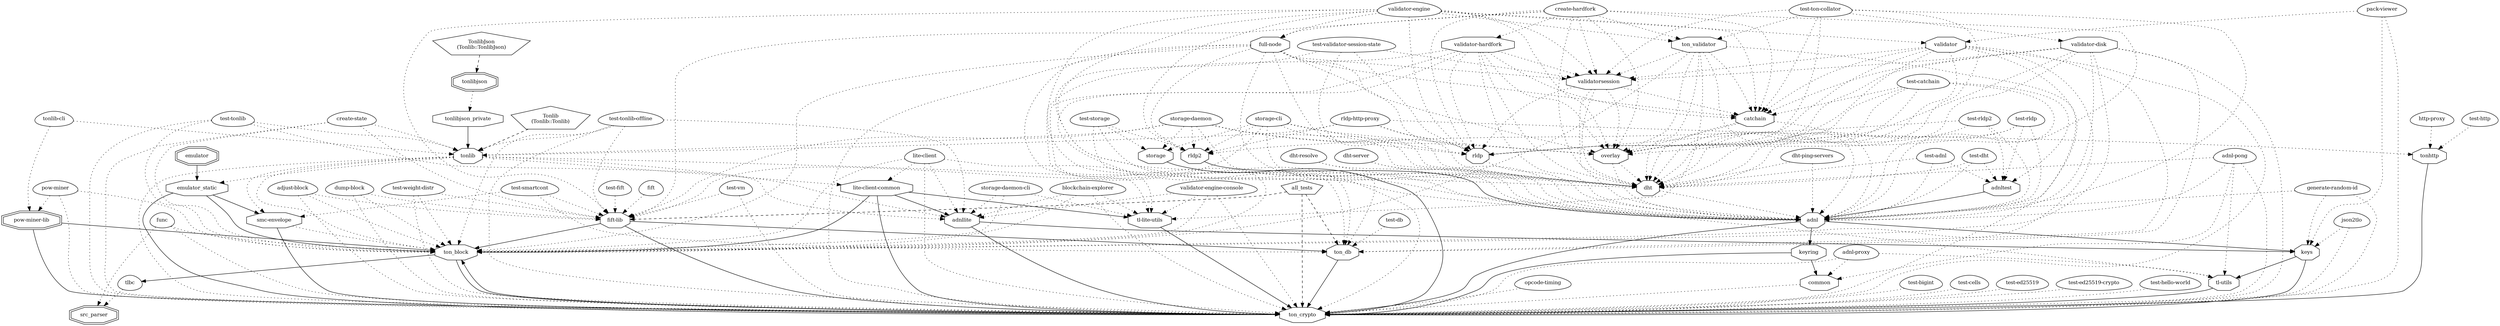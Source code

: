 digraph "src_parser" {
node [
  fontsize = "12"
];
    "node17" [ label = "src_parser", shape = doubleoctagon ];
    "node16" [ label = "tlbc", shape = egg ];
    "node16" -> "node17" [ style = dotted ] // tlbc -> src_parser
    "node15" [ label = "ton_block", shape = octagon ];
    "node15" -> "node16"  // ton_block -> tlbc
    "node13" [ label = "ton_crypto", shape = octagon ];
    "node13" -> "node15"  // ton_crypto -> ton_block
    "node15" [ label = "ton_block", shape = octagon ];
    "node15" -> "node13"  // ton_block -> ton_crypto
    "node9" [ label = "tl-utils", shape = octagon ];
    "node9" -> "node13"  // tl-utils -> ton_crypto
    "node3" [ label = "keys", shape = octagon ];
    "node3" -> "node9"  // keys -> tl-utils
    "node2" [ label = "adnllite", shape = octagon ];
    "node2" -> "node3"  // adnllite -> keys
    "node1" [ label = "tonlib", shape = octagon ];
    "node1" -> "node2" [ style = dotted ] // tonlib -> adnllite
    "node0" [ label = "Tonlib\n(Tonlib::Tonlib)", shape = pentagon ];
    "node0" -> "node1" [ style = dashed ] // Tonlib -> tonlib
    "node35" [ label = "tonlibjson_private", shape = octagon ];
    "node35" -> "node1"  // tonlibjson_private -> tonlib
    "node34" [ label = "tonlibjson", shape = doubleoctagon ];
    "node34" -> "node35" [ style = dotted ] // tonlibjson -> tonlibjson_private
    "node33" [ label = "TonlibJson\n(Tonlib::TonlibJson)", shape = pentagon ];
    "node33" -> "node34" [ style = dashed ] // TonlibJson -> tonlibjson
    "node64" [ label = "create-state", shape = egg ];
    "node64" -> "node1" [ style = dotted ] // create-state -> tonlib
    "node90" [ label = "rldp-http-proxy", shape = egg ];
    "node90" -> "node1" [ style = dotted ] // rldp-http-proxy -> tonlib
    "node94" [ label = "storage-daemon", shape = egg ];
    "node94" -> "node1" [ style = dotted ] // storage-daemon -> tonlib
    "node122" [ label = "test-tonlib", shape = egg ];
    "node122" -> "node1" [ style = dotted ] // test-tonlib -> tonlib
    "node123" [ label = "test-tonlib-offline", shape = egg ];
    "node123" -> "node1" [ style = dotted ] // test-tonlib-offline -> tonlib
    "node127" [ label = "tonlib-cli", shape = egg ];
    "node127" -> "node1" [ style = dotted ] // tonlib-cli -> tonlib
    "node30" [ label = "lite-client-common", shape = octagon ];
    "node30" -> "node2"  // lite-client-common -> adnllite
    "node1" [ label = "tonlib", shape = octagon ];
    "node1" -> "node30" [ style = dotted ] // tonlib -> lite-client-common
    "node82" [ label = "lite-client", shape = egg ];
    "node82" -> "node30" [ style = dotted ] // lite-client -> lite-client-common
    "node51" [ label = "blockchain-explorer", shape = egg ];
    "node51" -> "node2" [ style = dotted ] // blockchain-explorer -> adnllite
    "node82" [ label = "lite-client", shape = egg ];
    "node82" -> "node2" [ style = dotted ] // lite-client -> adnllite
    "node95" [ label = "storage-daemon-cli", shape = egg ];
    "node95" -> "node2" [ style = dotted ] // storage-daemon-cli -> adnllite
    "node122" [ label = "test-tonlib", shape = egg ];
    "node122" -> "node2" [ style = dotted ] // test-tonlib -> adnllite
    "node123" [ label = "test-tonlib-offline", shape = egg ];
    "node123" -> "node2" [ style = dotted ] // test-tonlib-offline -> adnllite
    "node132" [ label = "validator-engine-console", shape = egg ];
    "node132" -> "node2" [ style = dotted ] // validator-engine-console -> adnllite
    "node38" [ label = "adnl", shape = octagon ];
    "node38" -> "node3"  // adnl -> keys
    "node41" [ label = "adnl-pong", shape = egg ];
    "node41" -> "node38" [ style = dotted ] // adnl-pong -> adnl
    "node42" [ label = "dht", shape = octagon ];
    "node42" -> "node38" [ style = dotted ] // dht -> adnl
    "node41" [ label = "adnl-pong", shape = egg ];
    "node41" -> "node42" [ style = dotted ] // adnl-pong -> dht
    "node53" [ label = "catchain", shape = octagon ];
    "node53" -> "node42" [ style = dotted ] // catchain -> dht
    "node56" [ label = "create-hardfork", shape = egg ];
    "node56" -> "node53" [ style = dotted ] // create-hardfork -> catchain
    "node57" [ label = "full-node", shape = octagon ];
    "node57" -> "node53" [ style = dotted ] // full-node -> catchain
    "node56" [ label = "create-hardfork", shape = egg ];
    "node56" -> "node57" [ style = dotted ] // create-hardfork -> full-node
    "node131" [ label = "validator-engine", shape = egg ];
    "node131" -> "node57" [ style = dotted ] // validator-engine -> full-node
    "node60" [ label = "validatorsession", shape = octagon ];
    "node60" -> "node53" [ style = dotted ] // validatorsession -> catchain
    "node57" [ label = "full-node", shape = octagon ];
    "node57" -> "node60" [ style = dotted ] // full-node -> validatorsession
    "node62" [ label = "ton_validator", shape = octagon ];
    "node62" -> "node60" [ style = dotted ] // ton_validator -> validatorsession
    "node56" [ label = "create-hardfork", shape = egg ];
    "node56" -> "node62" [ style = dotted ] // create-hardfork -> ton_validator
    "node120" [ label = "test-ton-collator", shape = egg ];
    "node120" -> "node62" [ style = dotted ] // test-ton-collator -> ton_validator
    "node131" [ label = "validator-engine", shape = egg ];
    "node131" -> "node62" [ style = dotted ] // validator-engine -> ton_validator
    "node63" [ label = "validator-hardfork", shape = octagon ];
    "node63" -> "node60" [ style = dotted ] // validator-hardfork -> validatorsession
    "node56" [ label = "create-hardfork", shape = egg ];
    "node56" -> "node63" [ style = dotted ] // create-hardfork -> validator-hardfork
    "node56" [ label = "create-hardfork", shape = egg ];
    "node56" -> "node60" [ style = dotted ] // create-hardfork -> validatorsession
    "node86" [ label = "validator", shape = octagon ];
    "node86" -> "node60" [ style = dotted ] // validator -> validatorsession
    "node85" [ label = "pack-viewer", shape = egg ];
    "node85" -> "node86" [ style = dotted ] // pack-viewer -> validator
    "node131" [ label = "validator-engine", shape = egg ];
    "node131" -> "node86" [ style = dotted ] // validator-engine -> validator
    "node121" [ label = "validator-disk", shape = octagon ];
    "node121" -> "node60" [ style = dotted ] // validator-disk -> validatorsession
    "node120" [ label = "test-ton-collator", shape = egg ];
    "node120" -> "node121" [ style = dotted ] // test-ton-collator -> validator-disk
    "node120" [ label = "test-ton-collator", shape = egg ];
    "node120" -> "node60" [ style = dotted ] // test-ton-collator -> validatorsession
    "node124" [ label = "test-validator-session-state", shape = egg ];
    "node124" -> "node60" [ style = dotted ] // test-validator-session-state -> validatorsession
    "node131" [ label = "validator-engine", shape = egg ];
    "node131" -> "node60" [ style = dotted ] // validator-engine -> validatorsession
    "node62" [ label = "ton_validator", shape = octagon ];
    "node62" -> "node53" [ style = dotted ] // ton_validator -> catchain
    "node63" [ label = "validator-hardfork", shape = octagon ];
    "node63" -> "node53" [ style = dotted ] // validator-hardfork -> catchain
    "node86" [ label = "validator", shape = octagon ];
    "node86" -> "node53" [ style = dotted ] // validator -> catchain
    "node101" [ label = "test-catchain", shape = egg ];
    "node101" -> "node53" [ style = dotted ] // test-catchain -> catchain
    "node120" [ label = "test-ton-collator", shape = egg ];
    "node120" -> "node53" [ style = dotted ] // test-ton-collator -> catchain
    "node121" [ label = "validator-disk", shape = octagon ];
    "node121" -> "node53" [ style = dotted ] // validator-disk -> catchain
    "node131" [ label = "validator-engine", shape = egg ];
    "node131" -> "node53" [ style = dotted ] // validator-engine -> catchain
    "node54" [ label = "overlay", shape = octagon ];
    "node54" -> "node42" [ style = dotted ] // overlay -> dht
    "node53" [ label = "catchain", shape = octagon ];
    "node53" -> "node54" [ style = dotted ] // catchain -> overlay
    "node57" [ label = "full-node", shape = octagon ];
    "node57" -> "node54" [ style = dotted ] // full-node -> overlay
    "node60" [ label = "validatorsession", shape = octagon ];
    "node60" -> "node54" [ style = dotted ] // validatorsession -> overlay
    "node56" [ label = "create-hardfork", shape = egg ];
    "node56" -> "node54" [ style = dotted ] // create-hardfork -> overlay
    "node62" [ label = "ton_validator", shape = octagon ];
    "node62" -> "node54" [ style = dotted ] // ton_validator -> overlay
    "node63" [ label = "validator-hardfork", shape = octagon ];
    "node63" -> "node54" [ style = dotted ] // validator-hardfork -> overlay
    "node86" [ label = "validator", shape = octagon ];
    "node86" -> "node54" [ style = dotted ] // validator -> overlay
    "node93" [ label = "storage-cli", shape = egg ];
    "node93" -> "node54" [ style = dotted ] // storage-cli -> overlay
    "node94" [ label = "storage-daemon", shape = egg ];
    "node94" -> "node54" [ style = dotted ] // storage-daemon -> overlay
    "node101" [ label = "test-catchain", shape = egg ];
    "node101" -> "node54" [ style = dotted ] // test-catchain -> overlay
    "node120" [ label = "test-ton-collator", shape = egg ];
    "node120" -> "node54" [ style = dotted ] // test-ton-collator -> overlay
    "node121" [ label = "validator-disk", shape = octagon ];
    "node121" -> "node54" [ style = dotted ] // validator-disk -> overlay
    "node131" [ label = "validator-engine", shape = egg ];
    "node131" -> "node54" [ style = dotted ] // validator-engine -> overlay
    "node56" [ label = "create-hardfork", shape = egg ];
    "node56" -> "node42" [ style = dotted ] // create-hardfork -> dht
    "node57" [ label = "full-node", shape = octagon ];
    "node57" -> "node42" [ style = dotted ] // full-node -> dht
    "node60" [ label = "validatorsession", shape = octagon ];
    "node60" -> "node42" [ style = dotted ] // validatorsession -> dht
    "node62" [ label = "ton_validator", shape = octagon ];
    "node62" -> "node42" [ style = dotted ] // ton_validator -> dht
    "node63" [ label = "validator-hardfork", shape = octagon ];
    "node63" -> "node42" [ style = dotted ] // validator-hardfork -> dht
    "node66" [ label = "dht-ping-servers", shape = egg ];
    "node66" -> "node42" [ style = dotted ] // dht-ping-servers -> dht
    "node68" [ label = "dht-resolve", shape = egg ];
    "node68" -> "node42" [ style = dotted ] // dht-resolve -> dht
    "node69" [ label = "dht-server", shape = egg ];
    "node69" -> "node42" [ style = dotted ] // dht-server -> dht
    "node86" [ label = "validator", shape = octagon ];
    "node86" -> "node42" [ style = dotted ] // validator -> dht
    "node90" [ label = "rldp-http-proxy", shape = egg ];
    "node90" -> "node42" [ style = dotted ] // rldp-http-proxy -> dht
    "node93" [ label = "storage-cli", shape = egg ];
    "node93" -> "node42" [ style = dotted ] // storage-cli -> dht
    "node94" [ label = "storage-daemon", shape = egg ];
    "node94" -> "node42" [ style = dotted ] // storage-daemon -> dht
    "node99" [ label = "test-adnl", shape = egg ];
    "node99" -> "node42" [ style = dotted ] // test-adnl -> dht
    "node101" [ label = "test-catchain", shape = egg ];
    "node101" -> "node42" [ style = dotted ] // test-catchain -> dht
    "node104" [ label = "test-dht", shape = egg ];
    "node104" -> "node42" [ style = dotted ] // test-dht -> dht
    "node112" [ label = "test-rldp", shape = egg ];
    "node112" -> "node42" [ style = dotted ] // test-rldp -> dht
    "node113" [ label = "test-rldp2", shape = egg ];
    "node113" -> "node42" [ style = dotted ] // test-rldp2 -> dht
    "node120" [ label = "test-ton-collator", shape = egg ];
    "node120" -> "node42" [ style = dotted ] // test-ton-collator -> dht
    "node121" [ label = "validator-disk", shape = octagon ];
    "node121" -> "node42" [ style = dotted ] // validator-disk -> dht
    "node124" [ label = "test-validator-session-state", shape = egg ];
    "node124" -> "node42" [ style = dotted ] // test-validator-session-state -> dht
    "node131" [ label = "validator-engine", shape = egg ];
    "node131" -> "node42" [ style = dotted ] // validator-engine -> dht
    "node44" [ label = "adnltest", shape = octagon ];
    "node44" -> "node38"  // adnltest -> adnl
    "node99" [ label = "test-adnl", shape = egg ];
    "node99" -> "node44" [ style = dotted ] // test-adnl -> adnltest
    "node101" [ label = "test-catchain", shape = egg ];
    "node101" -> "node44" [ style = dotted ] // test-catchain -> adnltest
    "node104" [ label = "test-dht", shape = egg ];
    "node104" -> "node44" [ style = dotted ] // test-dht -> adnltest
    "node112" [ label = "test-rldp", shape = egg ];
    "node112" -> "node44" [ style = dotted ] // test-rldp -> adnltest
    "node113" [ label = "test-rldp2", shape = egg ];
    "node113" -> "node44" [ style = dotted ] // test-rldp2 -> adnltest
    "node53" [ label = "catchain", shape = octagon ];
    "node53" -> "node38" [ style = dotted ] // catchain -> adnl
    "node54" [ label = "overlay", shape = octagon ];
    "node54" -> "node38" [ style = dotted ] // overlay -> adnl
    "node56" [ label = "create-hardfork", shape = egg ];
    "node56" -> "node38" [ style = dotted ] // create-hardfork -> adnl
    "node57" [ label = "full-node", shape = octagon ];
    "node57" -> "node38" [ style = dotted ] // full-node -> adnl
    "node58" [ label = "rldp", shape = octagon ];
    "node58" -> "node38" [ style = dotted ] // rldp -> adnl
    "node57" [ label = "full-node", shape = octagon ];
    "node57" -> "node58" [ style = dotted ] // full-node -> rldp
    "node60" [ label = "validatorsession", shape = octagon ];
    "node60" -> "node58" [ style = dotted ] // validatorsession -> rldp
    "node56" [ label = "create-hardfork", shape = egg ];
    "node56" -> "node58" [ style = dotted ] // create-hardfork -> rldp
    "node63" [ label = "validator-hardfork", shape = octagon ];
    "node63" -> "node58" [ style = dotted ] // validator-hardfork -> rldp
    "node86" [ label = "validator", shape = octagon ];
    "node86" -> "node58" [ style = dotted ] // validator -> rldp
    "node90" [ label = "rldp-http-proxy", shape = egg ];
    "node90" -> "node58" [ style = dotted ] // rldp-http-proxy -> rldp
    "node93" [ label = "storage-cli", shape = egg ];
    "node93" -> "node58" [ style = dotted ] // storage-cli -> rldp
    "node94" [ label = "storage-daemon", shape = egg ];
    "node94" -> "node58" [ style = dotted ] // storage-daemon -> rldp
    "node101" [ label = "test-catchain", shape = egg ];
    "node101" -> "node58" [ style = dotted ] // test-catchain -> rldp
    "node112" [ label = "test-rldp", shape = egg ];
    "node112" -> "node58" [ style = dotted ] // test-rldp -> rldp
    "node121" [ label = "validator-disk", shape = octagon ];
    "node121" -> "node58" [ style = dotted ] // validator-disk -> rldp
    "node124" [ label = "test-validator-session-state", shape = egg ];
    "node124" -> "node58" [ style = dotted ] // test-validator-session-state -> rldp
    "node131" [ label = "validator-engine", shape = egg ];
    "node131" -> "node58" [ style = dotted ] // validator-engine -> rldp
    "node59" [ label = "rldp2", shape = octagon ];
    "node59" -> "node38"  // rldp2 -> adnl
    "node57" [ label = "full-node", shape = octagon ];
    "node57" -> "node59" [ style = dotted ] // full-node -> rldp2
    "node90" [ label = "rldp-http-proxy", shape = egg ];
    "node90" -> "node59" [ style = dotted ] // rldp-http-proxy -> rldp2
    "node93" [ label = "storage-cli", shape = egg ];
    "node93" -> "node59" [ style = dotted ] // storage-cli -> rldp2
    "node94" [ label = "storage-daemon", shape = egg ];
    "node94" -> "node59" [ style = dotted ] // storage-daemon -> rldp2
    "node113" [ label = "test-rldp2", shape = egg ];
    "node113" -> "node59" [ style = dotted ] // test-rldp2 -> rldp2
    "node116" [ label = "test-storage", shape = egg ];
    "node116" -> "node59" [ style = dotted ] // test-storage -> rldp2
    "node131" [ label = "validator-engine", shape = egg ];
    "node131" -> "node59" [ style = dotted ] // validator-engine -> rldp2
    "node60" [ label = "validatorsession", shape = octagon ];
    "node60" -> "node38" [ style = dotted ] // validatorsession -> adnl
    "node62" [ label = "ton_validator", shape = octagon ];
    "node62" -> "node38" [ style = dotted ] // ton_validator -> adnl
    "node63" [ label = "validator-hardfork", shape = octagon ];
    "node63" -> "node38" [ style = dotted ] // validator-hardfork -> adnl
    "node66" [ label = "dht-ping-servers", shape = egg ];
    "node66" -> "node38" [ style = dotted ] // dht-ping-servers -> adnl
    "node68" [ label = "dht-resolve", shape = egg ];
    "node68" -> "node38" [ style = dotted ] // dht-resolve -> adnl
    "node69" [ label = "dht-server", shape = egg ];
    "node69" -> "node38" [ style = dotted ] // dht-server -> adnl
    "node74" [ label = "generate-random-id", shape = egg ];
    "node74" -> "node38" [ style = dotted ] // generate-random-id -> adnl
    "node86" [ label = "validator", shape = octagon ];
    "node86" -> "node38" [ style = dotted ] // validator -> adnl
    "node93" [ label = "storage-cli", shape = egg ];
    "node93" -> "node38" [ style = dotted ] // storage-cli -> adnl
    "node94" [ label = "storage-daemon", shape = egg ];
    "node94" -> "node38" [ style = dotted ] // storage-daemon -> adnl
    "node99" [ label = "test-adnl", shape = egg ];
    "node99" -> "node38" [ style = dotted ] // test-adnl -> adnl
    "node101" [ label = "test-catchain", shape = egg ];
    "node101" -> "node38" [ style = dotted ] // test-catchain -> adnl
    "node104" [ label = "test-dht", shape = egg ];
    "node104" -> "node38" [ style = dotted ] // test-dht -> adnl
    "node112" [ label = "test-rldp", shape = egg ];
    "node112" -> "node38" [ style = dotted ] // test-rldp -> adnl
    "node113" [ label = "test-rldp2", shape = egg ];
    "node113" -> "node38" [ style = dotted ] // test-rldp2 -> adnl
    "node120" [ label = "test-ton-collator", shape = egg ];
    "node120" -> "node38" [ style = dotted ] // test-ton-collator -> adnl
    "node121" [ label = "validator-disk", shape = octagon ];
    "node121" -> "node38" [ style = dotted ] // validator-disk -> adnl
    "node124" [ label = "test-validator-session-state", shape = egg ];
    "node124" -> "node38" [ style = dotted ] // test-validator-session-state -> adnl
    "node131" [ label = "validator-engine", shape = egg ];
    "node131" -> "node38" [ style = dotted ] // validator-engine -> adnl
    "node74" [ label = "generate-random-id", shape = egg ];
    "node74" -> "node3" [ style = dotted ] // generate-random-id -> keys
    "node80" [ label = "json2tlo", shape = egg ];
    "node80" -> "node3" [ style = dotted ] // json2tlo -> keys
    "node85" [ label = "pack-viewer", shape = egg ];
    "node85" -> "node3" [ style = dotted ] // pack-viewer -> keys
    "node41" [ label = "adnl-pong", shape = egg ];
    "node41" -> "node9" [ style = dotted ] // adnl-pong -> tl-utils
    "node43" [ label = "adnl-proxy", shape = egg ];
    "node43" -> "node9" [ style = dotted ] // adnl-proxy -> tl-utils
    "node116" [ label = "test-storage", shape = egg ];
    "node116" -> "node9" [ style = dotted ] // test-storage -> tl-utils
    "node3" [ label = "keys", shape = octagon ];
    "node3" -> "node13"  // keys -> ton_crypto
    "node2" [ label = "adnllite", shape = octagon ];
    "node2" -> "node13"  // adnllite -> ton_crypto
    "node24" [ label = "fift-lib", shape = octagon ];
    "node24" -> "node13"  // fift-lib -> ton_crypto
    "node23" [ label = "fift", shape = egg ];
    "node23" -> "node24" [ style = dotted ] // fift -> fift-lib
    "node37" [ label = "adjust-block", shape = egg ];
    "node37" -> "node24" [ style = dotted ] // adjust-block -> fift-lib
    "node45" [ label = "all_tests", shape = pentagon ];
    "node45" -> "node24" [ style = dashed ] // all_tests -> fift-lib
    "node56" [ label = "create-hardfork", shape = egg ];
    "node56" -> "node24" [ style = dotted ] // create-hardfork -> fift-lib
    "node64" [ label = "create-state", shape = egg ];
    "node64" -> "node24" [ style = dotted ] // create-state -> fift-lib
    "node70" [ label = "dump-block", shape = egg ];
    "node70" -> "node24" [ style = dotted ] // dump-block -> fift-lib
    "node93" [ label = "storage-cli", shape = egg ];
    "node93" -> "node24" [ style = dotted ] // storage-cli -> fift-lib
    "node94" [ label = "storage-daemon", shape = egg ];
    "node94" -> "node24" [ style = dotted ] // storage-daemon -> fift-lib
    "node108" [ label = "test-fift", shape = egg ];
    "node108" -> "node24" [ style = dotted ] // test-fift -> fift-lib
    "node115" [ label = "test-smartcont", shape = egg ];
    "node115" -> "node24" [ style = dotted ] // test-smartcont -> fift-lib
    "node123" [ label = "test-tonlib-offline", shape = egg ];
    "node123" -> "node24" [ style = dotted ] // test-tonlib-offline -> fift-lib
    "node125" [ label = "test-vm", shape = egg ];
    "node125" -> "node24" [ style = dotted ] // test-vm -> fift-lib
    "node126" [ label = "test-weight-distr", shape = egg ];
    "node126" -> "node24" [ style = dotted ] // test-weight-distr -> fift-lib
    "node131" [ label = "validator-engine", shape = egg ];
    "node131" -> "node24" [ style = dotted ] // validator-engine -> fift-lib
    "node25" [ label = "ton_db", shape = octagon ];
    "node25" -> "node13"  // ton_db -> ton_crypto
    "node24" [ label = "fift-lib", shape = octagon ];
    "node24" -> "node25"  // fift-lib -> ton_db
    "node45" [ label = "all_tests", shape = pentagon ];
    "node45" -> "node25" [ style = dashed ] // all_tests -> ton_db
    "node57" [ label = "full-node", shape = octagon ];
    "node57" -> "node25" [ style = dotted ] // full-node -> ton_db
    "node63" [ label = "validator-hardfork", shape = octagon ];
    "node63" -> "node25" [ style = dotted ] // validator-hardfork -> ton_db
    "node86" [ label = "validator", shape = octagon ];
    "node86" -> "node25" [ style = dotted ] // validator -> ton_db
    "node103" [ label = "test-db", shape = egg ];
    "node103" -> "node25" [ style = dotted ] // test-db -> ton_db
    "node115" [ label = "test-smartcont", shape = egg ];
    "node115" -> "node25" [ style = dotted ] // test-smartcont -> ton_db
    "node116" [ label = "test-storage", shape = egg ];
    "node116" -> "node25" [ style = dotted ] // test-storage -> ton_db
    "node121" [ label = "validator-disk", shape = octagon ];
    "node121" -> "node25" [ style = dotted ] // validator-disk -> ton_db
    "node29" [ label = "func", shape = egg ];
    "node29" -> "node13" [ style = dotted ] // func -> ton_crypto
    "node22" [ label = "smc-envelope", shape = octagon ];
    "node22" -> "node13"  // smc-envelope -> ton_crypto
    "node21" [ label = "emulator_static", shape = octagon ];
    "node21" -> "node22"  // emulator_static -> smc-envelope
    "node1" [ label = "tonlib", shape = octagon ];
    "node1" -> "node21" [ style = dotted ] // tonlib -> emulator_static
    "node72" [ label = "emulator", shape = doubleoctagon ];
    "node72" -> "node21"  // emulator -> emulator_static
    "node1" [ label = "tonlib", shape = octagon ];
    "node1" -> "node22" [ style = dotted ] // tonlib -> smc-envelope
    "node115" [ label = "test-smartcont", shape = egg ];
    "node115" -> "node22" [ style = dotted ] // test-smartcont -> smc-envelope
    "node21" [ label = "emulator_static", shape = octagon ];
    "node21" -> "node13"  // emulator_static -> ton_crypto
    "node31" [ label = "tl-lite-utils", shape = octagon ];
    "node31" -> "node13"  // tl-lite-utils -> ton_crypto
    "node30" [ label = "lite-client-common", shape = octagon ];
    "node30" -> "node31"  // lite-client-common -> tl-lite-utils
    "node1" [ label = "tonlib", shape = octagon ];
    "node1" -> "node31" [ style = dotted ] // tonlib -> tl-lite-utils
    "node51" [ label = "blockchain-explorer", shape = egg ];
    "node51" -> "node31" [ style = dotted ] // blockchain-explorer -> tl-lite-utils
    "node62" [ label = "ton_validator", shape = octagon ];
    "node62" -> "node31" [ style = dotted ] // ton_validator -> tl-lite-utils
    "node82" [ label = "lite-client", shape = egg ];
    "node82" -> "node31" [ style = dotted ] // lite-client -> tl-lite-utils
    "node95" [ label = "storage-daemon-cli", shape = egg ];
    "node95" -> "node31" [ style = dotted ] // storage-daemon-cli -> tl-lite-utils
    "node132" [ label = "validator-engine-console", shape = egg ];
    "node132" -> "node31" [ style = dotted ] // validator-engine-console -> tl-lite-utils
    "node30" [ label = "lite-client-common", shape = octagon ];
    "node30" -> "node13"  // lite-client-common -> ton_crypto
    "node1" [ label = "tonlib", shape = octagon ];
    "node1" -> "node13" [ style = dotted ] // tonlib -> ton_crypto
    "node37" [ label = "adjust-block", shape = egg ];
    "node37" -> "node13" [ style = dotted ] // adjust-block -> ton_crypto
    "node40" [ label = "common", shape = octagon ];
    "node40" -> "node13" [ style = dotted ] // common -> ton_crypto
    "node39" [ label = "keyring", shape = octagon ];
    "node39" -> "node40"  // keyring -> common
    "node38" [ label = "adnl", shape = octagon ];
    "node38" -> "node39"  // adnl -> keyring
    "node41" [ label = "adnl-pong", shape = egg ];
    "node41" -> "node40" [ style = dotted ] // adnl-pong -> common
    "node43" [ label = "adnl-proxy", shape = egg ];
    "node43" -> "node40" [ style = dotted ] // adnl-proxy -> common
    "node39" [ label = "keyring", shape = octagon ];
    "node39" -> "node13"  // keyring -> ton_crypto
    "node38" [ label = "adnl", shape = octagon ];
    "node38" -> "node13"  // adnl -> ton_crypto
    "node41" [ label = "adnl-pong", shape = egg ];
    "node41" -> "node13" [ style = dotted ] // adnl-pong -> ton_crypto
    "node43" [ label = "adnl-proxy", shape = egg ];
    "node43" -> "node13" [ style = dotted ] // adnl-proxy -> ton_crypto
    "node45" [ label = "all_tests", shape = pentagon ];
    "node45" -> "node13" [ style = dashed ] // all_tests -> ton_crypto
    "node51" [ label = "blockchain-explorer", shape = egg ];
    "node51" -> "node13" [ style = dotted ] // blockchain-explorer -> ton_crypto
    "node57" [ label = "full-node", shape = octagon ];
    "node57" -> "node13" [ style = dotted ] // full-node -> ton_crypto
    "node62" [ label = "ton_validator", shape = octagon ];
    "node62" -> "node13" [ style = dotted ] // ton_validator -> ton_crypto
    "node63" [ label = "validator-hardfork", shape = octagon ];
    "node63" -> "node13" [ style = dotted ] // validator-hardfork -> ton_crypto
    "node64" [ label = "create-state", shape = egg ];
    "node64" -> "node13" [ style = dotted ] // create-state -> ton_crypto
    "node70" [ label = "dump-block", shape = egg ];
    "node70" -> "node13" [ style = dotted ] // dump-block -> ton_crypto
    "node74" [ label = "generate-random-id", shape = egg ];
    "node74" -> "node13" [ style = dotted ] // generate-random-id -> ton_crypto
    "node78" [ label = "tonhttp", shape = octagon ];
    "node78" -> "node13"  // tonhttp -> ton_crypto
    "node77" [ label = "http-proxy", shape = egg ];
    "node77" -> "node78" [ style = dotted ] // http-proxy -> tonhttp
    "node90" [ label = "rldp-http-proxy", shape = egg ];
    "node90" -> "node78" [ style = dotted ] // rldp-http-proxy -> tonhttp
    "node110" [ label = "test-http", shape = egg ];
    "node110" -> "node78" [ style = dotted ] // test-http -> tonhttp
    "node80" [ label = "json2tlo", shape = egg ];
    "node80" -> "node13" [ style = dotted ] // json2tlo -> ton_crypto
    "node82" [ label = "lite-client", shape = egg ];
    "node82" -> "node13" [ style = dotted ] // lite-client -> ton_crypto
    "node84" [ label = "opcode-timing", shape = egg ];
    "node84" -> "node13" [ style = dotted ] // opcode-timing -> ton_crypto
    "node85" [ label = "pack-viewer", shape = egg ];
    "node85" -> "node13" [ style = dotted ] // pack-viewer -> ton_crypto
    "node86" [ label = "validator", shape = octagon ];
    "node86" -> "node13" [ style = dotted ] // validator -> ton_crypto
    "node88" [ label = "pow-miner-lib", shape = doubleoctagon ];
    "node88" -> "node13"  // pow-miner-lib -> ton_crypto
    "node87" [ label = "pow-miner", shape = egg ];
    "node87" -> "node88" [ style = dotted ] // pow-miner -> pow-miner-lib
    "node127" [ label = "tonlib-cli", shape = egg ];
    "node127" -> "node88" [ style = dotted ] // tonlib-cli -> pow-miner-lib
    "node87" [ label = "pow-miner", shape = egg ];
    "node87" -> "node13" [ style = dotted ] // pow-miner -> ton_crypto
    "node92" [ label = "storage", shape = octagon ];
    "node92" -> "node13"  // storage -> ton_crypto
    "node93" [ label = "storage-cli", shape = egg ];
    "node93" -> "node92" [ style = dotted ] // storage-cli -> storage
    "node94" [ label = "storage-daemon", shape = egg ];
    "node94" -> "node92" [ style = dotted ] // storage-daemon -> storage
    "node116" [ label = "test-storage", shape = egg ];
    "node116" -> "node92" [ style = dotted ] // test-storage -> storage
    "node100" [ label = "test-bigint", shape = egg ];
    "node100" -> "node13" [ style = dotted ] // test-bigint -> ton_crypto
    "node102" [ label = "test-cells", shape = egg ];
    "node102" -> "node13" [ style = dotted ] // test-cells -> ton_crypto
    "node105" [ label = "test-ed25519", shape = egg ];
    "node105" -> "node13" [ style = dotted ] // test-ed25519 -> ton_crypto
    "node106" [ label = "test-ed25519-crypto", shape = egg ];
    "node106" -> "node13" [ style = dotted ] // test-ed25519-crypto -> ton_crypto
    "node109" [ label = "test-hello-world", shape = egg ];
    "node109" -> "node13" [ style = dotted ] // test-hello-world -> ton_crypto
    "node121" [ label = "validator-disk", shape = octagon ];
    "node121" -> "node13" [ style = dotted ] // validator-disk -> ton_crypto
    "node122" [ label = "test-tonlib", shape = egg ];
    "node122" -> "node13" [ style = dotted ] // test-tonlib -> ton_crypto
    "node123" [ label = "test-tonlib-offline", shape = egg ];
    "node123" -> "node13" [ style = dotted ] // test-tonlib-offline -> ton_crypto
    "node125" [ label = "test-vm", shape = egg ];
    "node125" -> "node13" [ style = dotted ] // test-vm -> ton_crypto
    "node126" [ label = "test-weight-distr", shape = egg ];
    "node126" -> "node13" [ style = dotted ] // test-weight-distr -> ton_crypto
    "node132" [ label = "validator-engine-console", shape = egg ];
    "node132" -> "node13" [ style = dotted ] // validator-engine-console -> ton_crypto
    "node24" [ label = "fift-lib", shape = octagon ];
    "node24" -> "node15"  // fift-lib -> ton_block
    "node29" [ label = "func", shape = egg ];
    "node29" -> "node15" [ style = dotted ] // func -> ton_block
    "node22" [ label = "smc-envelope", shape = octagon ];
    "node22" -> "node15" [ style = dotted ] // smc-envelope -> ton_block
    "node21" [ label = "emulator_static", shape = octagon ];
    "node21" -> "node15"  // emulator_static -> ton_block
    "node30" [ label = "lite-client-common", shape = octagon ];
    "node30" -> "node15"  // lite-client-common -> ton_block
    "node1" [ label = "tonlib", shape = octagon ];
    "node1" -> "node15" [ style = dotted ] // tonlib -> ton_block
    "node37" [ label = "adjust-block", shape = egg ];
    "node37" -> "node15" [ style = dotted ] // adjust-block -> ton_block
    "node51" [ label = "blockchain-explorer", shape = egg ];
    "node51" -> "node15" [ style = dotted ] // blockchain-explorer -> ton_block
    "node57" [ label = "full-node", shape = octagon ];
    "node57" -> "node15" [ style = dotted ] // full-node -> ton_block
    "node62" [ label = "ton_validator", shape = octagon ];
    "node62" -> "node15" [ style = dotted ] // ton_validator -> ton_block
    "node63" [ label = "validator-hardfork", shape = octagon ];
    "node63" -> "node15" [ style = dotted ] // validator-hardfork -> ton_block
    "node64" [ label = "create-state", shape = egg ];
    "node64" -> "node15" [ style = dotted ] // create-state -> ton_block
    "node70" [ label = "dump-block", shape = egg ];
    "node70" -> "node15" [ style = dotted ] // dump-block -> ton_block
    "node82" [ label = "lite-client", shape = egg ];
    "node82" -> "node15" [ style = dotted ] // lite-client -> ton_block
    "node86" [ label = "validator", shape = octagon ];
    "node86" -> "node15" [ style = dotted ] // validator -> ton_block
    "node88" [ label = "pow-miner-lib", shape = doubleoctagon ];
    "node88" -> "node15"  // pow-miner-lib -> ton_block
    "node87" [ label = "pow-miner", shape = egg ];
    "node87" -> "node15" [ style = dotted ] // pow-miner -> ton_block
    "node95" [ label = "storage-daemon-cli", shape = egg ];
    "node95" -> "node15" [ style = dotted ] // storage-daemon-cli -> ton_block
    "node121" [ label = "validator-disk", shape = octagon ];
    "node121" -> "node15" [ style = dotted ] // validator-disk -> ton_block
    "node122" [ label = "test-tonlib", shape = egg ];
    "node122" -> "node15" [ style = dotted ] // test-tonlib -> ton_block
    "node123" [ label = "test-tonlib-offline", shape = egg ];
    "node123" -> "node15" [ style = dotted ] // test-tonlib-offline -> ton_block
    "node126" [ label = "test-weight-distr", shape = egg ];
    "node126" -> "node15" [ style = dotted ] // test-weight-distr -> ton_block
    "node132" [ label = "validator-engine-console", shape = egg ];
    "node132" -> "node15" [ style = dotted ] // validator-engine-console -> ton_block
    "node29" [ label = "func", shape = egg ];
    "node29" -> "node17" [ style = dotted ] // func -> src_parser
}
